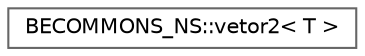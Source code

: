 digraph "Gráfico de Hierarquia de Classes"
{
 // LATEX_PDF_SIZE
  bgcolor="transparent";
  edge [fontname=Helvetica,fontsize=10,labelfontname=Helvetica,labelfontsize=10];
  node [fontname=Helvetica,fontsize=10,shape=box,height=0.2,width=0.4];
  rankdir="LR";
  Node0 [id="Node000000",label="BECOMMONS_NS::vetor2\< T \>",height=0.2,width=0.4,color="grey40", fillcolor="white", style="filled",URL="$structBECOMMONS__NS_1_1vetor2.html",tooltip=" "];
}
